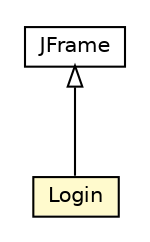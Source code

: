#!/usr/local/bin/dot
#
# Class diagram 
# Generated by UMLGraph version R5_6-24-gf6e263 (http://www.umlgraph.org/)
#

digraph G {
	edge [fontname="Helvetica",fontsize=10,labelfontname="Helvetica",labelfontsize=10];
	node [fontname="Helvetica",fontsize=10,shape=plaintext];
	nodesep=0.25;
	ranksep=0.5;
	// org.universAAL.ui.handler.gui.swing.defaultLookAndFeel.Login
	c5537999 [label=<<table title="org.universAAL.ui.handler.gui.swing.defaultLookAndFeel.Login" border="0" cellborder="1" cellspacing="0" cellpadding="2" port="p" bgcolor="lemonChiffon" href="./Login.html">
		<tr><td><table border="0" cellspacing="0" cellpadding="1">
<tr><td align="center" balign="center"> Login </td></tr>
		</table></td></tr>
		</table>>, URL="./Login.html", fontname="Helvetica", fontcolor="black", fontsize=10.0];
	//org.universAAL.ui.handler.gui.swing.defaultLookAndFeel.Login extends javax.swing.JFrame
	c5538593:p -> c5537999:p [dir=back,arrowtail=empty];
	// javax.swing.JFrame
	c5538593 [label=<<table title="javax.swing.JFrame" border="0" cellborder="1" cellspacing="0" cellpadding="2" port="p" href="http://java.sun.com/j2se/1.4.2/docs/api/javax/swing/JFrame.html">
		<tr><td><table border="0" cellspacing="0" cellpadding="1">
<tr><td align="center" balign="center"> JFrame </td></tr>
		</table></td></tr>
		</table>>, URL="http://java.sun.com/j2se/1.4.2/docs/api/javax/swing/JFrame.html", fontname="Helvetica", fontcolor="black", fontsize=10.0];
}

